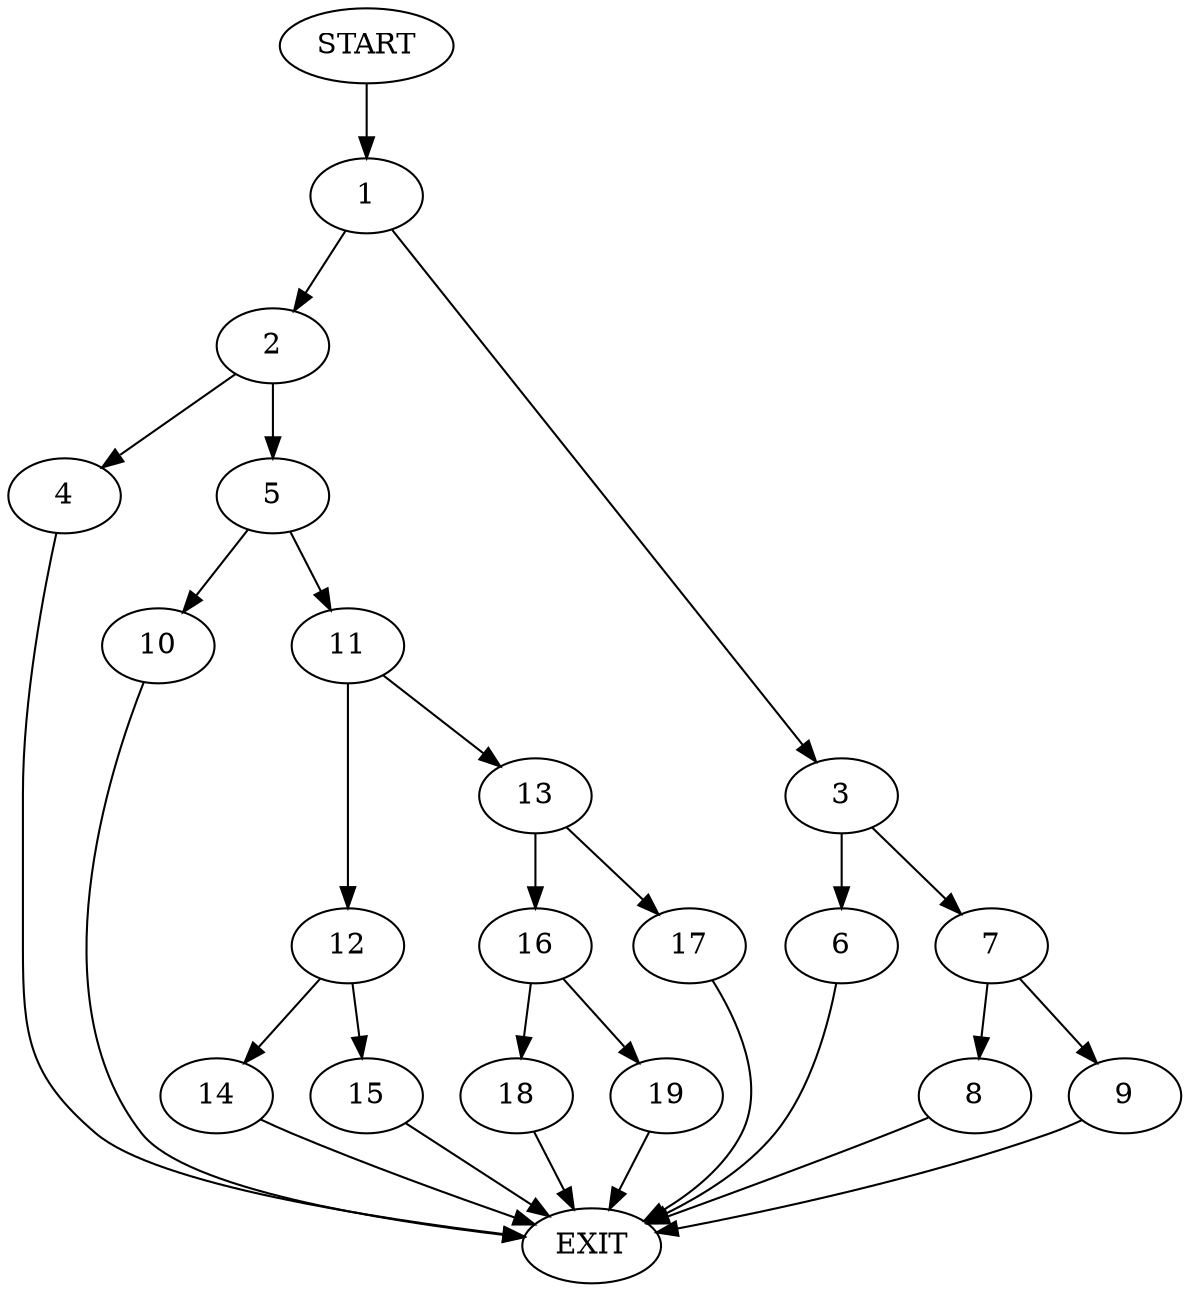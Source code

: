 digraph {
0 [label="START"]
20 [label="EXIT"]
0 -> 1
1 -> 2
1 -> 3
2 -> 4
2 -> 5
3 -> 6
3 -> 7
7 -> 8
7 -> 9
6 -> 20
8 -> 20
9 -> 20
5 -> 10
5 -> 11
4 -> 20
10 -> 20
11 -> 12
11 -> 13
12 -> 14
12 -> 15
13 -> 16
13 -> 17
16 -> 18
16 -> 19
17 -> 20
19 -> 20
18 -> 20
14 -> 20
15 -> 20
}
